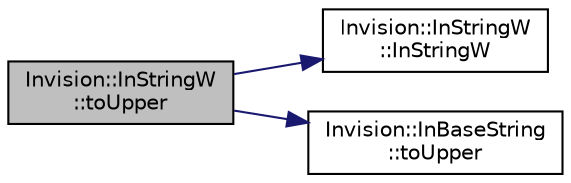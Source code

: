 digraph "Invision::InStringW::toUpper"
{
 // LATEX_PDF_SIZE
  edge [fontname="Helvetica",fontsize="10",labelfontname="Helvetica",labelfontsize="10"];
  node [fontname="Helvetica",fontsize="10",shape=record];
  rankdir="LR";
  Node1 [label="Invision::InStringW\l::toUpper",height=0.2,width=0.4,color="black", fillcolor="grey75", style="filled", fontcolor="black",tooltip=" "];
  Node1 -> Node2 [color="midnightblue",fontsize="10",style="solid",fontname="Helvetica"];
  Node2 [label="Invision::InStringW\l::InStringW",height=0.2,width=0.4,color="black", fillcolor="white", style="filled",URL="$class_invision_1_1_in_string_w.html#aa460fb602802d8f6a60fccf6032f31f4",tooltip=" "];
  Node1 -> Node3 [color="midnightblue",fontsize="10",style="solid",fontname="Helvetica"];
  Node3 [label="Invision::InBaseString\l::toUpper",height=0.2,width=0.4,color="black", fillcolor="white", style="filled",URL="$class_invision_1_1_in_base_string.html#ae7fc4b34e8178f9470139789af35d852",tooltip=" "];
}
